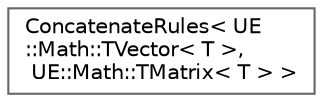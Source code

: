 digraph "Graphical Class Hierarchy"
{
 // INTERACTIVE_SVG=YES
 // LATEX_PDF_SIZE
  bgcolor="transparent";
  edge [fontname=Helvetica,fontsize=10,labelfontname=Helvetica,labelfontsize=10];
  node [fontname=Helvetica,fontsize=10,shape=box,height=0.2,width=0.4];
  rankdir="LR";
  Node0 [id="Node000000",label="ConcatenateRules\< UE\l::Math::TVector\< T \>,\l UE::Math::TMatrix\< T \> \>",height=0.2,width=0.4,color="grey40", fillcolor="white", style="filled",URL="$d7/d62/structConcatenateRules_3_01UE_1_1Math_1_1TVector_3_01T_01_4_00_01UE_1_1Math_1_1TMatrix_3_01T_01_4_01_4.html",tooltip=" "];
}
